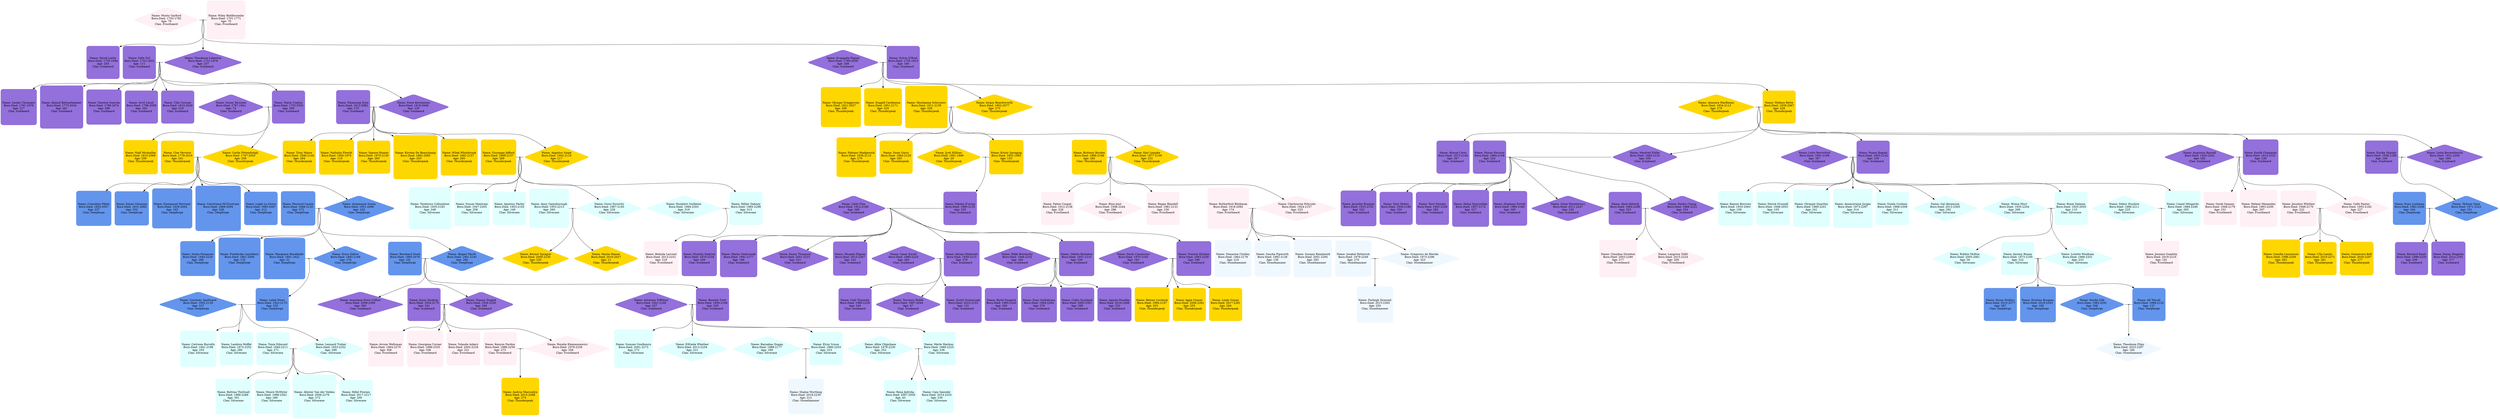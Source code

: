 // The Dwarven Realm
digraph {
	graph [rankdir=TB splines=curves]
	0 [label="Name: Wiley Biddlecombe\nBorn-Died: 1701-1771\nAge: 70\nClan: Frostbeard" color=lavenderblush shape=square style="filled, rounded"]
	1 [label="Name: Monty Garford\nBorn-Died: 1703-1782\nAge: 79\nClan: Frostbeard" color=lavenderblush shape=diamond style="filled, rounded"]
	subgraph "01Z" {
		rank=same rankdir=RL
		"01X" [shape=point]
		1 -> "01X" [arrowhead=None]
		"01X" -> 0 [arrowhead=None]
	}
	2 [label="Name: Theodosia Lakenton\nBorn-Died: 1721-1978\nAge: 257\nClan: Ironbeard" color=mediumpurple shape=diamond style="filled, rounded"]
	"01X" -> 2
	3 [label="Name: Valle Sirl\nBorn-Died: 1722-1833\nAge: 111\nClan: Ironbeard" color=mediumpurple shape=square style="filled, rounded"]
	subgraph "23Z" {
		rank=same rankdir=RL
		"23X" [shape=point]
		3 -> "23X" [arrowhead=None]
		"23X" -> 2 [arrowhead=None]
	}
	4 [label="Name: Marie Cyphus\nBorn-Died: 1752-2032\nAge: 280\nClan: Ironbeard" color=mediumpurple shape=square style="filled, rounded"]
	"23X" -> 4
	5 [label="Name: Sunny Riccione\nBorn-Died: 1767-1841\nAge: 74\nClan: Ironbeard" color=mediumpurple shape=diamond style="filled, rounded"]
	subgraph "45Z" {
		rank=same rankdir=RL
		"45X" [shape=point]
		5 -> "45X" [arrowhead=None]
		"45X" -> 4 [arrowhead=None]
	}
	6 [label="Name: Carlin Pittendreigh\nBorn-Died: 1797-2055\nAge: 258\nClan: Thunderpeak" color=gold shape=diamond style="filled, rounded"]
	"45X" -> 6
	7 [label="Name: Cloe Verriour\nBorn-Died: 1778-2019\nAge: 241\nClan: Thunderpeak" color=gold shape=square style="filled, rounded"]
	subgraph "67Z" {
		rank=same rankdir=RL
		"67X" [shape=point]
		7 -> "67X" [arrowhead=None]
		"67X" -> 6 [arrowhead=None]
	}
	8 [label="Name: Consolata Pikett\nBorn-Died: 1820-2057\nAge: 237\nClan: Deepforge" color=cornflowerblue shape=square style="filled, rounded"]
	"67X" -> 8
	9 [label="Name: Karee Chesman\nBorn-Died: 1831-2084\nAge: 253\nClan: Deepforge" color=cornflowerblue shape=square style="filled, rounded"]
	"67X" -> 9
	10 [label="Name: Emmanuel Ferronet\nBorn-Died: 1839-2004\nAge: 165\nClan: Deepforge" color=cornflowerblue shape=square style="filled, rounded"]
	"67X" -> 10
	11 [label="Name: Annemarie Souza\nBorn-Died: 1851-2096\nAge: 245\nClan: Deepforge" color=cornflowerblue shape=diamond style="filled, rounded"]
	"67X" -> 11
	12 [label="Name: Perceval Casine\nBorn-Died: 1848-2120\nAge: 272\nClan: Deepforge" color=cornflowerblue shape=square style="filled, rounded"]
	subgraph "1112Z" {
		rank=same rankdir=RL
		"1112X" [shape=point]
		12 -> "1112X" [arrowhead=None]
		"1112X" -> 11 [arrowhead=None]
	}
	13 [label="Name: Erica Sidlow\nBorn-Died: 1892-2168\nAge: 276\nClan: Deepforge" color=cornflowerblue shape=diamond style="filled, rounded"]
	"1112X" -> 13
	14 [label="Name: Margeaux Roseblade\nBorn-Died: 1891-1922\nAge: 31\nClan: Deepforge" color=cornflowerblue shape=square style="filled, rounded"]
	subgraph "1314Z" {
		rank=same rankdir=RL
		"1314X" [shape=point]
		14 -> "1314X" [arrowhead=None]
		"1314X" -> 13 [arrowhead=None]
	}
	15 [label="Name: Lelah Peres\nBorn-Died: 1922-2175\nAge: 253\nClan: Deepforge" color=cornflowerblue shape=square style="filled, rounded"]
	"1314X" -> 15
	16 [label="Name: Courtney Spellward\nBorn-Died: 1902-2139\nAge: 237\nClan: Deepforge" color=cornflowerblue shape=diamond style="filled, rounded"]
	subgraph "1516Z" {
		rank=same rankdir=RL
		"1516X" [shape=point]
		16 -> "1516X" [arrowhead=None]
		"1516X" -> 15 [arrowhead=None]
	}
	17 [label="Name: Catriona Burrells\nBorn-Died: 1941-2196\nAge: 255\nClan: Silveraxe" color=lightcyan shape=square style="filled, rounded"]
	"1516X" -> 17
	18 [label="Name: Lennard Treher\nBorn-Died: 1953-2252\nAge: 299\nClan: Silveraxe" color=lightcyan shape=diamond style="filled, rounded"]
	"1516X" -> 18
	19 [label="Name: Tonia Edmund\nBorn-Died: 1940-2211\nAge: 271\nClan: Silveraxe" color=lightcyan shape=square style="filled, rounded"]
	subgraph "1819Z" {
		rank=same rankdir=RL
		"1819X" [shape=point]
		19 -> "1819X" [arrowhead=None]
		"1819X" -> 18 [arrowhead=None]
	}
	20 [label="Name: Bettina Thirlwall\nBorn-Died: 1988-2289\nAge: 301\nClan: Silveraxe" color=lightcyan shape=square style="filled, rounded"]
	"1819X" -> 20
	21 [label="Name: Moore McMylor\nBorn-Died: 1996-2262\nAge: 266\nClan: Silveraxe" color=lightcyan shape=square style="filled, rounded"]
	"1819X" -> 21
	22 [label="Name: Allister Van der Velden\nBorn-Died: 2006-2278\nAge: 272\nClan: Silveraxe" color=lightcyan shape=square style="filled, rounded"]
	"1819X" -> 22
	23 [label="Name: Hillel Fownes\nBorn-Died: 2017-2217\nAge: 200\nClan: Silveraxe" color=lightcyan shape=square style="filled, rounded"]
	"1819X" -> 23
	27 [label="Name: Leodora Moffat\nBorn-Died: 1972-2252\nAge: 280\nClan: Silveraxe" color=lightcyan shape=square style="filled, rounded"]
	"1516X" -> 27
	29 [label="Name: Abigail Marfe\nBorn-Died: 1901-2181\nAge: 280\nClan: Deepforge" color=cornflowerblue shape=diamond style="filled, rounded"]
	"1112X" -> 29
	30 [label="Name: Bernhard Doud\nBorn-Died: 1895-2076\nAge: 181\nClan: Deepforge" color=cornflowerblue shape=square style="filled, rounded"]
	subgraph "2930Z" {
		rank=same rankdir=RL
		"2930X" [shape=point]
		30 -> "2930X" [arrowhead=None]
		"2930X" -> 29 [arrowhead=None]
	}
	31 [label="Name: Tammy Duiged\nBorn-Died: 1934-2230\nAge: 296\nClan: Ironbeard" color=mediumpurple shape=diamond style="filled, rounded"]
	"2930X" -> 31
	32 [label="Name: Joyan Dockray\nBorn-Died: 1934-2175\nAge: 241\nClan: Ironbeard" color=mediumpurple shape=square style="filled, rounded"]
	subgraph "3132Z" {
		rank=same rankdir=RL
		"3132X" [shape=point]
		32 -> "3132X" [arrowhead=None]
		"3132X" -> 31 [arrowhead=None]
	}
	33 [label="Name: Avrom Wellsman\nBorn-Died: 1964-2270\nAge: 306\nClan: Frostbeard" color=lavenderblush shape=square style="filled, rounded"]
	"3132X" -> 33
	34 [label="Name: Rozalie Klemensiewicz\nBorn-Died: 1978-2236\nAge: 258\nClan: Frostbeard" color=lavenderblush shape=diamond style="filled, rounded"]
	"3132X" -> 34
	35 [label="Name: Kenyon Fardon\nBorn-Died: 1986-2259\nAge: 273\nClan: Frostbeard" color=lavenderblush shape=square style="filled, rounded"]
	subgraph "3435Z" {
		rank=same rankdir=RL
		"3435X" [shape=point]
		35 -> "3435X" [arrowhead=None]
		"3435X" -> 34 [arrowhead=None]
	}
	36 [label="Name: Andrus Marcoolyn\nBorn-Died: 2015-2289\nAge: 274\nClan: Thunderpeak" color=gold shape=square style="filled, rounded"]
	"3435X" -> 36
	43 [label="Name: Georgena Curner\nBorn-Died: 1989-2325\nAge: 336\nClan: Frostbeard" color=lavenderblush shape=square style="filled, rounded"]
	"3132X" -> 43
	44 [label="Name: Yolande Ackery\nBorn-Died: 2003-2234\nAge: 231\nClan: Frostbeard" color=lavenderblush shape=square style="filled, rounded"]
	"3132X" -> 44
	46 [label="Name: Benoite Trett\nBorn-Died: 1950-2189\nAge: 239\nClan: Ironbeard" color=mediumpurple shape=square style="filled, rounded"]
	"2930X" -> 46
	47 [label="Name: Antonina Toffoloni\nBorn-Died: 1941-2168\nAge: 227\nClan: Ironbeard" color=mediumpurple shape=diamond style="filled, rounded"]
	subgraph "4647Z" {
		rank=same rankdir=RL
		"4647X" [shape=point]
		47 -> "4647X" [arrowhead=None]
		"4647X" -> 46 [arrowhead=None]
	}
	48 [label="Name: Elroy Ivison\nBorn-Died: 1980-2203\nAge: 223\nClan: Silveraxe" color=lightcyan shape=square style="filled, rounded"]
	"4647X" -> 48
	49 [label="Name: Barnabas Dugan\nBorn-Died: 1988-2177\nAge: 189\nClan: Silveraxe" color=lightcyan shape=diamond style="filled, rounded"]
	subgraph "4849Z" {
		rank=same rankdir=RL
		"4849X" [shape=point]
		49 -> "4849X" [arrowhead=None]
		"4849X" -> 48 [arrowhead=None]
	}
	50 [label="Name: Shalne Worthing\nBorn-Died: 2018-2230\nAge: 212\nClan: Stonehammer" color=aliceblue shape=square style="filled, rounded"]
	"4849X" -> 50
	54 [label="Name: Merle Machon\nBorn-Died: 1989-2225\nAge: 236\nClan: Silveraxe" color=lightcyan shape=square style="filled, rounded"]
	"4647X" -> 54
	55 [label="Name: Albie Chipchase\nBorn-Died: 1978-2230\nAge: 252\nClan: Silveraxe" color=lightcyan shape=diamond style="filled, rounded"]
	subgraph "5455Z" {
		rank=same rankdir=RL
		"5455X" [shape=point]
		55 -> "5455X" [arrowhead=None]
		"5455X" -> 54 [arrowhead=None]
	}
	56 [label="Name: Rena Jedryka\nBorn-Died: 2007-2050\nAge: 43\nClan: Silveraxe" color=lightcyan shape=square style="filled, rounded"]
	"5455X" -> 56
	57 [label="Name: Cam Spender\nBorn-Died: 2014-2253\nAge: 239\nClan: Silveraxe" color=lightcyan shape=square style="filled, rounded"]
	"5455X" -> 57
	60 [label="Name: Sumner Goulbourn\nBorn-Died: 2001-2273\nAge: 272\nClan: Silveraxe" color=lightcyan shape=square style="filled, rounded"]
	"4647X" -> 60
	61 [label="Name: Elfrieda Whether\nBorn-Died: 2013-2234\nAge: 221\nClan: Silveraxe" color=lightcyan shape=diamond style="filled, rounded"]
	"4647X" -> 61
	63 [label="Name: Anastasia Drew-Clifton\nBorn-Died: 2009-2309\nAge: 300\nClan: Ironbeard" color=mediumpurple shape=diamond style="filled, rounded"]
	"2930X" -> 63
	64 [label="Name: Sasha Paramore\nBorn-Died: 1940-2229\nAge: 289\nClan: Deepforge" color=cornflowerblue shape=square style="filled, rounded"]
	"1112X" -> 64
	65 [label="Name: Friederike Lanchbery\nBorn-Died: 1961-2094\nAge: 133\nClan: Deepforge" color=cornflowerblue shape=square style="filled, rounded"]
	"1112X" -> 65
	66 [label="Name: Cairistiona McTrustram\nBorn-Died: 1868-2094\nAge: 226\nClan: Deepforge" color=cornflowerblue shape=square style="filled, rounded"]
	"67X" -> 66
	67 [label="Name: Leigh Le Grove\nBorn-Died: 1885-2097\nAge: 212\nClan: Deepforge" color=cornflowerblue shape=square style="filled, rounded"]
	"67X" -> 67
	68 [label="Name: Niall McAnalley\nBorn-Died: 1810-2069\nAge: 259\nClan: Thunderpeak" color=gold shape=square style="filled, rounded"]
	"45X" -> 68
	69 [label="Name: Leoine Clynmans\nBorn-Died: 1761-1978\nAge: 217\nClan: Ironbeard" color=mediumpurple shape=square style="filled, rounded"]
	"23X" -> 69
	70 [label="Name: Ahmed Kelwaybamber\nBorn-Died: 1773-2034\nAge: 261\nClan: Ironbeard" color=mediumpurple shape=square style="filled, rounded"]
	"23X" -> 70
	71 [label="Name: Tammie Guerola\nBorn-Died: 1786-2074\nAge: 288\nClan: Ironbeard" color=mediumpurple shape=square style="filled, rounded"]
	"23X" -> 71
	72 [label="Name: Avril Linnit\nBorn-Died: 1796-2058\nAge: 262\nClan: Ironbeard" color=mediumpurple shape=square style="filled, rounded"]
	"23X" -> 72
	73 [label="Name: Chlo Cossam\nBorn-Died: 1810-2029\nAge: 219\nClan: Ironbeard" color=mediumpurple shape=square style="filled, rounded"]
	"23X" -> 73
	74 [label="Name: Swen Kermannes\nBorn-Died: 1818-2048\nAge: 230\nClan: Ironbeard" color=mediumpurple shape=diamond style="filled, rounded"]
	"23X" -> 74
	75 [label="Name: Flemming Syne\nBorn-Died: 1812-2082\nAge: 270\nClan: Ironbeard" color=mediumpurple shape=square style="filled, rounded"]
	subgraph "7475Z" {
		rank=same rankdir=RL
		"7475X" [shape=point]
		75 -> "7475X" [arrowhead=None]
		"7475X" -> 74 [arrowhead=None]
	}
	76 [label="Name: Trixy Maine\nBorn-Died: 1846-2140\nAge: 294\nClan: Thunderpeak" color=gold shape=square style="filled, rounded"]
	"7475X" -> 76
	77 [label="Name: Nathalia Flewitt\nBorn-Died: 1856-1975\nAge: 119\nClan: Thunderpeak" color=gold shape=square style="filled, rounded"]
	"7475X" -> 77
	78 [label="Name: Spense Humes\nBorn-Died: 1870-2130\nAge: 260\nClan: Thunderpeak" color=gold shape=square style="filled, rounded"]
	"7475X" -> 78
	79 [label="Name: Kirsten De Beauchamp\nBorn-Died: 1882-2085\nAge: 203\nClan: Thunderpeak" color=gold shape=square style="filled, rounded"]
	"7475X" -> 79
	80 [label="Name: Wilek Whitebrook\nBorn-Died: 1892-2157\nAge: 265\nClan: Thunderpeak" color=gold shape=square style="filled, rounded"]
	"7475X" -> 80
	81 [label="Name: Angelico Snipe\nBorn-Died: 1902-2119\nAge: 217\nClan: Thunderpeak" color=gold shape=diamond style="filled, rounded"]
	"7475X" -> 81
	82 [label="Name: Giuseppe Jefford\nBorn-Died: 1888-2157\nAge: 269\nClan: Thunderpeak" color=gold shape=square style="filled, rounded"]
	subgraph "8182Z" {
		rank=same rankdir=RL
		"8182X" [shape=point]
		82 -> "8182X" [arrowhead=None]
		"8182X" -> 81 [arrowhead=None]
	}
	83 [label="Name: Teodorico Collumbine\nBorn-Died: 1935-2183\nAge: 248\nClan: Silveraxe" color=lightcyan shape=square style="filled, rounded"]
	"8182X" -> 83
	84 [label="Name: Siusan Mantram\nBorn-Died: 1947-2205\nAge: 258\nClan: Silveraxe" color=lightcyan shape=square style="filled, rounded"]
	"8182X" -> 84
	85 [label="Name: Ignatius Parley\nBorn-Died: 1953-2102\nAge: 149\nClan: Silveraxe" color=lightcyan shape=square style="filled, rounded"]
	"8182X" -> 85
	86 [label="Name: Gussi Itscovitz\nBorn-Died: 1967-2193\nAge: 226\nClan: Silveraxe" color=lightcyan shape=diamond style="filled, rounded"]
	"8182X" -> 86
	87 [label="Name: Anny Gainsborough\nBorn-Died: 1953-2213\nAge: 260\nClan: Silveraxe" color=lightcyan shape=square style="filled, rounded"]
	subgraph "8687Z" {
		rank=same rankdir=RL
		"8687X" [shape=point]
		87 -> "8687X" [arrowhead=None]
		"8687X" -> 86 [arrowhead=None]
	}
	88 [label="Name: Kermit Sprague\nBorn-Died: 2000-2230\nAge: 230\nClan: Thunderpeak" color=gold shape=diamond style="filled, rounded"]
	"8687X" -> 88
	89 [label="Name: Hastie Rames\nBorn-Died: 2016-2027\nAge: 11\nClan: Thunderpeak" color=gold shape=diamond style="filled, rounded"]
	"8687X" -> 89
	90 [label="Name: Hillier Dabney\nBorn-Died: 1985-2298\nAge: 313\nClan: Silveraxe" color=lightcyan shape=square style="filled, rounded"]
	"8182X" -> 90
	91 [label="Name: Humbert Guilleton\nBorn-Died: 1984-2303\nAge: 319\nClan: Silveraxe" color=lightcyan shape=diamond style="filled, rounded"]
	subgraph "9091Z" {
		rank=same rankdir=RL
		"9091X" [shape=point]
		91 -> "9091X" [arrowhead=None]
		"9091X" -> 90 [arrowhead=None]
	}
	92 [label="Name: Belinda Larvent\nBorn-Died: 2013-2231\nAge: 218\nClan: Frostbeard" color=lavenderblush shape=square style="filled, rounded"]
	"9091X" -> 92
	97 [label="Name: Derek Lattie\nBorn-Died: 1735-1994\nAge: 259\nClan: Ironbeard" color=mediumpurple shape=square style="filled, rounded"]
	"01X" -> 97
	98 [label="Name: Dulcia D'Ruel\nBorn-Died: 1755-1915\nAge: 160\nClan: Ironbeard" color=mediumpurple shape=square style="filled, rounded"]
	"01X" -> 98
	99 [label="Name: Evangelia Pigney\nBorn-Died: 1769-2058\nAge: 289\nClan: Ironbeard" color=mediumpurple shape=diamond style="filled, rounded"]
	subgraph "9899Z" {
		rank=same rankdir=RL
		"9899X" [shape=point]
		99 -> "9899X" [arrowhead=None]
		"9899X" -> 98 [arrowhead=None]
	}
	100 [label="Name: Iorgos Beardsworth\nBorn-Died: 1802-2077\nAge: 275\nClan: Thunderpeak" color=gold shape=diamond style="filled, rounded"]
	"9899X" -> 100
	101 [label="Name: Shoshanna Schruyers\nBorn-Died: 1811-2139\nAge: 328\nClan: Thunderpeak" color=gold shape=square style="filled, rounded"]
	subgraph "100101Z" {
		rank=same rankdir=RL
		"100101X" [shape=point]
		101 -> "100101X" [arrowhead=None]
		"100101X" -> 100 [arrowhead=None]
	}
	102 [label="Name: Fabiano Madgewick\nBorn-Died: 1836-2115\nAge: 279\nClan: Thunderpeak" color=gold shape=square style="filled, rounded"]
	"100101X" -> 102
	103 [label="Name: Kristy Spraging\nBorn-Died: 1852-1985\nAge: 133\nClan: Thunderpeak" color=gold shape=square style="filled, rounded"]
	"100101X" -> 103
	104 [label="Name: Jyoti Killiner\nBorn-Died: 1861-1890\nAge: 29\nClan: Thunderpeak" color=gold shape=diamond style="filled, rounded"]
	subgraph "103104Z" {
		rank=same rankdir=RL
		"103104X" [shape=point]
		104 -> "103104X" [arrowhead=None]
		"103104X" -> 103 [arrowhead=None]
	}
	105 [label="Name: Nikolai D'orsay\nBorn-Died: 1890-2125\nAge: 235\nClan: Ironbeard" color=mediumpurple shape=square style="filled, rounded"]
	"103104X" -> 105
	106 [label="Name: Cathi Flea\nBorn-Died: 1912-2180\nAge: 268\nClan: Ironbeard" color=mediumpurple shape=diamond style="filled, rounded"]
	subgraph "105106Z" {
		rank=same rankdir=RL
		"105106X" [shape=point]
		106 -> "105106X" [arrowhead=None]
		"105106X" -> 105 [arrowhead=None]
	}
	107 [label="Name: Adrian Maletratt\nBorn-Died: 1939-2215\nAge: 276\nClan: Ironbeard" color=mediumpurple shape=square style="filled, rounded"]
	"105106X" -> 107
	108 [label="Name: Casar Excell\nBorn-Died: 1960-2225\nAge: 265\nClan: Ironbeard" color=mediumpurple shape=diamond style="filled, rounded"]
	subgraph "107108Z" {
		rank=same rankdir=RL
		"107108X" [shape=point]
		108 -> "107108X" [arrowhead=None]
		"107108X" -> 107 [arrowhead=None]
	}
	109 [label="Name: Codi Thoresby\nBorn-Died: 1989-2229\nAge: 240\nClan: Ironbeard" color=mediumpurple shape=square style="filled, rounded"]
	"107108X" -> 109
	110 [label="Name: Terrence Ridde\nBorn-Died: 1997-2044\nAge: 47\nClan: Ironbeard" color=mediumpurple shape=diamond style="filled, rounded"]
	"107108X" -> 110
	111 [label="Name: Scotti Grzeszczak\nBorn-Died: 2022-2153\nAge: 131\nClan: Ironbeard" color=mediumpurple shape=square style="filled, rounded"]
	"107108X" -> 111
	114 [label="Name: Odetta Battabee\nBorn-Died: 1951-2210\nAge: 259\nClan: Ironbeard" color=mediumpurple shape=square style="filled, rounded"]
	"105106X" -> 114
	115 [label="Name: Rikki Botcherby\nBorn-Died: 1948-2232\nAge: 284\nClan: Ironbeard" color=mediumpurple shape=diamond style="filled, rounded"]
	subgraph "114115Z" {
		rank=same rankdir=RL
		"114115X" [shape=point]
		115 -> "114115X" [arrowhead=None]
		"114115X" -> 114 [arrowhead=None]
	}
	116 [label="Name: Byrle Poupard\nBorn-Died: 1985-2245\nAge: 260\nClan: Ironbeard" color=mediumpurple shape=square style="filled, rounded"]
	"114115X" -> 116
	117 [label="Name: Staci Stallebrass\nBorn-Died: 1994-2264\nAge: 270\nClan: Ironbeard" color=mediumpurple shape=square style="filled, rounded"]
	"114115X" -> 117
	118 [label="Name: Cullin Syseland\nBorn-Died: 2003-2301\nAge: 298\nClan: Ironbeard" color=mediumpurple shape=square style="filled, rounded"]
	"114115X" -> 118
	119 [label="Name: Agnola Peschka\nBorn-Died: 2016-2268\nAge: 252\nClan: Ironbeard" color=mediumpurple shape=square style="filled, rounded"]
	"114115X" -> 119
	124 [label="Name: Trenton Kitchen\nBorn-Died: 1963-2259\nAge: 296\nClan: Ironbeard" color=mediumpurple shape=square style="filled, rounded"]
	"105106X" -> 124
	125 [label="Name: Darla Commuzzo\nBorn-Died: 1970-2165\nAge: 195\nClan: Ironbeard" color=mediumpurple shape=diamond style="filled, rounded"]
	subgraph "124125Z" {
		rank=same rankdir=RL
		"124125X" [shape=point]
		125 -> "124125X" [arrowhead=None]
		"124125X" -> 124 [arrowhead=None]
	}
	126 [label="Name: Betsey Lovelock\nBorn-Died: 1994-2197\nAge: 203\nClan: Thunderpeak" color=gold shape=square style="filled, rounded"]
	"124125X" -> 126
	127 [label="Name: Iggie Ceaser\nBorn-Died: 2006-2261\nAge: 255\nClan: Thunderpeak" color=gold shape=square style="filled, rounded"]
	"124125X" -> 127
	128 [label="Name: Lindy Guyan\nBorn-Died: 2017-2281\nAge: 264\nClan: Thunderpeak" color=gold shape=square style="filled, rounded"]
	"124125X" -> 128
	136 [label="Name: Huntley Dedrick\nBorn-Died: 1976-2234\nAge: 258\nClan: Ironbeard" color=mediumpurple shape=square style="filled, rounded"]
	"105106X" -> 136
	137 [label="Name: Maren Ondrousek\nBorn-Died: 1991-2177\nAge: 186\nClan: Ironbeard" color=mediumpurple shape=square style="filled, rounded"]
	"105106X" -> 137
	138 [label="Name: Kacey Thonason\nBorn-Died: 2001-2223\nAge: 222\nClan: Ironbeard" color=mediumpurple shape=diamond style="filled, rounded"]
	"105106X" -> 138
	139 [label="Name: Micaela Flipsen\nBorn-Died: 2015-2267\nAge: 252\nClan: Ironbeard" color=mediumpurple shape=square style="filled, rounded"]
	"105106X" -> 139
	141 [label="Name: Swen Garry\nBorn-Died: 1864-2129\nAge: 265\nClan: Thunderpeak" color=gold shape=square style="filled, rounded"]
	"100101X" -> 141
	142 [label="Name: Kati Lempke\nBorn-Died: 1877-2109\nAge: 232\nClan: Thunderpeak" color=gold shape=diamond style="filled, rounded"]
	"100101X" -> 142
	143 [label="Name: Britteny Bryden\nBorn-Died: 1886-2168\nAge: 282\nClan: Thunderpeak" color=gold shape=square style="filled, rounded"]
	subgraph "142143Z" {
		rank=same rankdir=RL
		"142143X" [shape=point]
		143 -> "142143X" [arrowhead=None]
		"142143X" -> 142 [arrowhead=None]
	}
	144 [label="Name: Pattie Coupar\nBorn-Died: 1912-2138\nAge: 226\nClan: Frostbeard" color=lavenderblush shape=square style="filled, rounded"]
	"142143X" -> 144
	145 [label="Name: Claybourne Polycote\nBorn-Died: 1924-2157\nAge: 233\nClan: Frostbeard" color=lavenderblush shape=diamond style="filled, rounded"]
	"142143X" -> 145
	146 [label="Name: Rutherford Bleibaum\nBorn-Died: 1918-2092\nAge: 174\nClan: Frostbeard" color=lavenderblush shape=square style="filled, rounded"]
	subgraph "145146Z" {
		rank=same rankdir=RL
		"145146X" [shape=point]
		146 -> "145146X" [arrowhead=None]
		"145146X" -> 145 [arrowhead=None]
	}
	147 [label="Name: Tomasine Clubley\nBorn-Died: 1962-2178\nAge: 216\nClan: Stonehammer" color=aliceblue shape=square style="filled, rounded"]
	"145146X" -> 147
	148 [label="Name: Gregorius de Merida\nBorn-Died: 1973-2296\nAge: 323\nClan: Stonehammer" color=aliceblue shape=diamond style="filled, rounded"]
	"145146X" -> 148
	149 [label="Name: Iseabal Hetterich\nBorn-Died: 1979-2249\nAge: 270\nClan: Stonehammer" color=aliceblue shape=square style="filled, rounded"]
	subgraph "148149Z" {
		rank=same rankdir=RL
		"148149X" [shape=point]
		149 -> "148149X" [arrowhead=None]
		"148149X" -> 148 [arrowhead=None]
	}
	150 [label="Name: Farleigh Dymond\nBorn-Died: 2015-2265\nAge: 250\nClan: Stonehammer" color=aliceblue shape=square style="filled, rounded"]
	"148149X" -> 150
	155 [label="Name: Sascha Pipworth\nBorn-Died: 1992-2128\nAge: 136\nClan: Stonehammer" color=aliceblue shape=square style="filled, rounded"]
	"145146X" -> 155
	156 [label="Name: Suzann Raimbauld\nBorn-Died: 2001-2294\nAge: 293\nClan: Stonehammer" color=aliceblue shape=square style="filled, rounded"]
	"145146X" -> 156
	158 [label="Name: Rina Joist\nBorn-Died: 1948-2244\nAge: 296\nClan: Frostbeard" color=lavenderblush shape=diamond style="filled, rounded"]
	"142143X" -> 158
	159 [label="Name: Regan Blazdell\nBorn-Died: 1981-2131\nAge: 150\nClan: Frostbeard" color=lavenderblush shape=square style="filled, rounded"]
	"142143X" -> 159
	160 [label="Name: Olympe Greggersen\nBorn-Died: 1821-2027\nAge: 206\nClan: Thunderpeak" color=gold shape=square style="filled, rounded"]
	"9899X" -> 160
	161 [label="Name: Wallace Bette\nBorn-Died: 1839-2067\nAge: 228\nClan: Thunderpeak" color=gold shape=square style="filled, rounded"]
	"9899X" -> 161
	162 [label="Name: Annnora MacKenny\nBorn-Died: 1834-2113\nAge: 279\nClan: Thunderpeak" color=gold shape=diamond style="filled, rounded"]
	subgraph "161162Z" {
		rank=same rankdir=RL
		"161162X" [shape=point]
		162 -> "161162X" [arrowhead=None]
		"161162X" -> 161 [arrowhead=None]
	}
	163 [label="Name: Ahmad Cerie\nBorn-Died: 1873-2140\nAge: 267\nClan: Ironbeard" color=mediumpurple shape=square style="filled, rounded"]
	"161162X" -> 163
	164 [label="Name: Manfred Eidler\nBorn-Died: 1885-2135\nAge: 250\nClan: Ironbeard" color=mediumpurple shape=diamond style="filled, rounded"]
	"161162X" -> 164
	165 [label="Name: Morse Nevison\nBorn-Died: 1884-2108\nAge: 224\nClan: Ironbeard" color=mediumpurple shape=square style="filled, rounded"]
	subgraph "164165Z" {
		rank=same rankdir=RL
		"164165X" [shape=point]
		165 -> "164165X" [arrowhead=None]
		"164165X" -> 164 [arrowhead=None]
	}
	166 [label="Name: Jacinthe Burgum\nBorn-Died: 1923-2155\nAge: 232\nClan: Ironbeard" color=mediumpurple shape=square style="filled, rounded"]
	"164165X" -> 166
	167 [label="Name: Tony Mattis\nBorn-Died: 1936-2186\nAge: 250\nClan: Ironbeard" color=mediumpurple shape=square style="filled, rounded"]
	"164165X" -> 167
	168 [label="Name: Terri Newlan\nBorn-Died: 1945-2228\nAge: 283\nClan: Ironbeard" color=mediumpurple shape=square style="filled, rounded"]
	"164165X" -> 168
	169 [label="Name: Helsa Yanyushkin\nBorn-Died: 1957-2174\nAge: 217\nClan: Ironbeard" color=mediumpurple shape=square style="filled, rounded"]
	"164165X" -> 169
	170 [label="Name: Deidre Cheng\nBorn-Died: 1968-2222\nAge: 254\nClan: Ironbeard" color=mediumpurple shape=diamond style="filled, rounded"]
	"164165X" -> 170
	171 [label="Name: Alick Aldwick\nBorn-Died: 1964-2289\nAge: 325\nClan: Ironbeard" color=mediumpurple shape=square style="filled, rounded"]
	subgraph "170171Z" {
		rank=same rankdir=RL
		"170171X" [shape=point]
		171 -> "170171X" [arrowhead=None]
		"170171X" -> 170 [arrowhead=None]
	}
	172 [label="Name: Claudina Streeton\nBorn-Died: 2003-2280\nAge: 277\nClan: Frostbeard" color=lavenderblush shape=square style="filled, rounded"]
	"170171X" -> 172
	173 [label="Name: Langston Tollit\nBorn-Died: 2015-2224\nAge: 209\nClan: Frostbeard" color=lavenderblush shape=diamond style="filled, rounded"]
	"170171X" -> 173
	176 [label="Name: Stephani Porritt\nBorn-Died: 1980-2180\nAge: 200\nClan: Ironbeard" color=mediumpurple shape=square style="filled, rounded"]
	"164165X" -> 176
	177 [label="Name: Orlan Wasielewicz\nBorn-Died: 2011-2247\nAge: 236\nClan: Ironbeard" color=mediumpurple shape=diamond style="filled, rounded"]
	"164165X" -> 177
	178 [label="Name: Noami Bagnal\nBorn-Died: 1903-2142\nAge: 239\nClan: Ironbeard" color=mediumpurple shape=square style="filled, rounded"]
	"161162X" -> 178
	179 [label="Name: Letta Berrisford\nBorn-Died: 1891-2198\nAge: 307\nClan: Ironbeard" color=mediumpurple shape=diamond style="filled, rounded"]
	subgraph "178179Z" {
		rank=same rankdir=RL
		"178179X" [shape=point]
		179 -> "178179X" [arrowhead=None]
		"178179X" -> 178 [arrowhead=None]
	}
	180 [label="Name: Roxie Dalman\nBorn-Died: 1925-2035\nAge: 110\nClan: Silveraxe" color=lightcyan shape=square style="filled, rounded"]
	"178179X" -> 180
	181 [label="Name: Winna Murr\nBorn-Died: 1935-2204\nAge: 269\nClan: Silveraxe" color=lightcyan shape=diamond style="filled, rounded"]
	subgraph "180181Z" {
		rank=same rankdir=RL
		"180181X" [shape=point]
		181 -> "180181X" [arrowhead=None]
		"180181X" -> 180 [arrowhead=None]
	}
	182 [label="Name: Lorette Woolham\nBorn-Died: 1968-2201\nAge: 233\nClan: Silveraxe" color=lightcyan shape=diamond style="filled, rounded"]
	"180181X" -> 182
	183 [label="Name: Jeremy Ronan\nBorn-Died: 1973-2195\nAge: 222\nClan: Silveraxe" color=lightcyan shape=square style="filled, rounded"]
	subgraph "182183Z" {
		rank=same rankdir=RL
		"182183X" [shape=point]
		183 -> "182183X" [arrowhead=None]
		"182183X" -> 182 [arrowhead=None]
	}
	184 [label="Name: Alf Tetsall\nBorn-Died: 1998-2125\nAge: 127\nClan: Deepforge" color=cornflowerblue shape=square style="filled, rounded"]
	"182183X" -> 184
	185 [label="Name: Nariko Silk\nBorn-Died: 1983-2291\nAge: 308\nClan: Deepforge" color=cornflowerblue shape=diamond style="filled, rounded"]
	subgraph "184185Z" {
		rank=same rankdir=RL
		"184185X" [shape=point]
		185 -> "184185X" [arrowhead=None]
		"184185X" -> 184 [arrowhead=None]
	}
	186 [label="Name: Theodosia Filpo\nBorn-Died: 2023-2207\nAge: 184\nClan: Stonehammer" color=aliceblue shape=diamond style="filled, rounded"]
	"184185X" -> 186
	189 [label="Name: Drona Wollers\nBorn-Died: 2010-2277\nAge: 267\nClan: Deepforge" color=cornflowerblue shape=square style="filled, rounded"]
	"182183X" -> 189
	190 [label="Name: Kristine Burgess\nBorn-Died: 2018-2203\nAge: 185\nClan: Deepforge" color=cornflowerblue shape=square style="filled, rounded"]
	"182183X" -> 190
	196 [label="Name: Robbin McKim\nBorn-Died: 2005-2061\nAge: 56\nClan: Silveraxe" color=lightcyan shape=diamond style="filled, rounded"]
	"180181X" -> 196
	197 [label="Name: Ramon Borrows\nBorn-Died: 1935-2093\nAge: 158\nClan: Silveraxe" color=lightcyan shape=square style="filled, rounded"]
	"178179X" -> 197
	198 [label="Name: Derick Grunnill\nBorn-Died: 1948-2053\nAge: 105\nClan: Silveraxe" color=lightcyan shape=square style="filled, rounded"]
	"178179X" -> 198
	199 [label="Name: Olympie Quartley\nBorn-Died: 1960-2201\nAge: 241\nClan: Silveraxe" color=lightcyan shape=square style="filled, rounded"]
	"178179X" -> 199
	200 [label="Name: Annecorinne Jurges\nBorn-Died: 1973-2287\nAge: 314\nClan: Silveraxe" color=lightcyan shape=square style="filled, rounded"]
	"178179X" -> 200
	201 [label="Name: Camel Mingardo\nBorn-Died: 1984-2249\nAge: 265\nClan: Silveraxe" color=lightcyan shape=square style="filled, rounded"]
	"178179X" -> 201
	202 [label="Name: Debor Stuckow\nBorn-Died: 1986-2211\nAge: 225\nClan: Silveraxe" color=lightcyan shape=diamond style="filled, rounded"]
	subgraph "201202Z" {
		rank=same rankdir=RL
		"201202X" [shape=point]
		202 -> "201202X" [arrowhead=None]
		"201202X" -> 201 [arrowhead=None]
	}
	203 [label="Name: Jennine Goadsby\nBorn-Died: 2019-2210\nAge: 191\nClan: Frostbeard" color=lavenderblush shape=square style="filled, rounded"]
	"201202X" -> 203
	212 [label="Name: Gizela Cushion\nBorn-Died: 1998-2309\nAge: 311\nClan: Silveraxe" color=lightcyan shape=square style="filled, rounded"]
	"178179X" -> 212
	213 [label="Name: Gal Abramson\nBorn-Died: 2013-2305\nAge: 292\nClan: Silveraxe" color=lightcyan shape=diamond style="filled, rounded"]
	"178179X" -> 213
	214 [label="Name: Karlik Champion\nBorn-Died: 1914-2152\nAge: 238\nClan: Ironbeard" color=mediumpurple shape=square style="filled, rounded"]
	"161162X" -> 214
	215 [label="Name: Augustus Rassell\nBorn-Died: 1920-2202\nAge: 282\nClan: Ironbeard" color=mediumpurple shape=diamond style="filled, rounded"]
	subgraph "214215Z" {
		rank=same rankdir=RL
		"214215X" [shape=point]
		215 -> "214215X" [arrowhead=None]
		"214215X" -> 214 [arrowhead=None]
	}
	216 [label="Name: Gerik Gannan\nBorn-Died: 1948-2179\nAge: 231\nClan: Frostbeard" color=lavenderblush shape=square style="filled, rounded"]
	"214215X" -> 216
	217 [label="Name: Celle Panter\nBorn-Died: 1955-2182\nAge: 227\nClan: Frostbeard" color=lavenderblush shape=diamond style="filled, rounded"]
	"214215X" -> 217
	218 [label="Name: Josselyn Whitlaw\nBorn-Died: 1948-2170\nAge: 222\nClan: Frostbeard" color=lavenderblush shape=square style="filled, rounded"]
	subgraph "217218Z" {
		rank=same rankdir=RL
		"217218X" [shape=point]
		218 -> "217218X" [arrowhead=None]
		"217218X" -> 217 [arrowhead=None]
	}
	219 [label="Name: Camilla Laurenson\nBorn-Died: 1996-2259\nAge: 263\nClan: Thunderpeak" color=gold shape=square style="filled, rounded"]
	"217218X" -> 219
	220 [label="Name: Ulla Landis\nBorn-Died: 2010-2271\nAge: 261\nClan: Thunderpeak" color=gold shape=square style="filled, rounded"]
	"217218X" -> 220
	221 [label="Name: Guenevere Kelf\nBorn-Died: 2020-2297\nAge: 277\nClan: Thunderpeak" color=gold shape=square style="filled, rounded"]
	"217218X" -> 221
	230 [label="Name: Helene Menendez\nBorn-Died: 1993-2200\nAge: 207\nClan: Frostbeard" color=lavenderblush shape=square style="filled, rounded"]
	"214215X" -> 230
	233 [label="Name: Leola Beswetherick\nBorn-Died: 1931-2200\nAge: 269\nClan: Ironbeard" color=mediumpurple shape=diamond style="filled, rounded"]
	"161162X" -> 233
	234 [label="Name: Enrika Sharply\nBorn-Died: 1938-2184\nAge: 246\nClan: Ironbeard" color=mediumpurple shape=square style="filled, rounded"]
	subgraph "233234Z" {
		rank=same rankdir=RL
		"233234X" [shape=point]
		234 -> "233234X" [arrowhead=None]
		"233234X" -> 233 [arrowhead=None]
	}
	235 [label="Name: Thibaut Sime\nBorn-Died: 1971-2222\nAge: 251\nClan: Deepforge" color=cornflowerblue shape=diamond style="filled, rounded"]
	"233234X" -> 235
	236 [label="Name: Dunc Luckman\nBorn-Died: 1962-2206\nAge: 244\nClan: Deepforge" color=cornflowerblue shape=square style="filled, rounded"]
	subgraph "235236Z" {
		rank=same rankdir=RL
		"235236X" [shape=point]
		236 -> "235236X" [arrowhead=None]
		"235236X" -> 235 [arrowhead=None]
	}
	237 [label="Name: Bernard Dand\nBorn-Died: 1999-2235\nAge: 236\nClan: Ironbeard" color=mediumpurple shape=square style="filled, rounded"]
	"235236X" -> 237
	238 [label="Name: Donny Hugenin\nBorn-Died: 2014-2291\nAge: 277\nClan: Ironbeard" color=mediumpurple shape=square style="filled, rounded"]
	"235236X" -> 238
	245 [label="Name: Dugald Cardenosa\nBorn-Died: 1851-2171\nAge: 320\nClan: Thunderpeak" color=gold shape=square style="filled, rounded"]
	"9899X" -> 245
}
